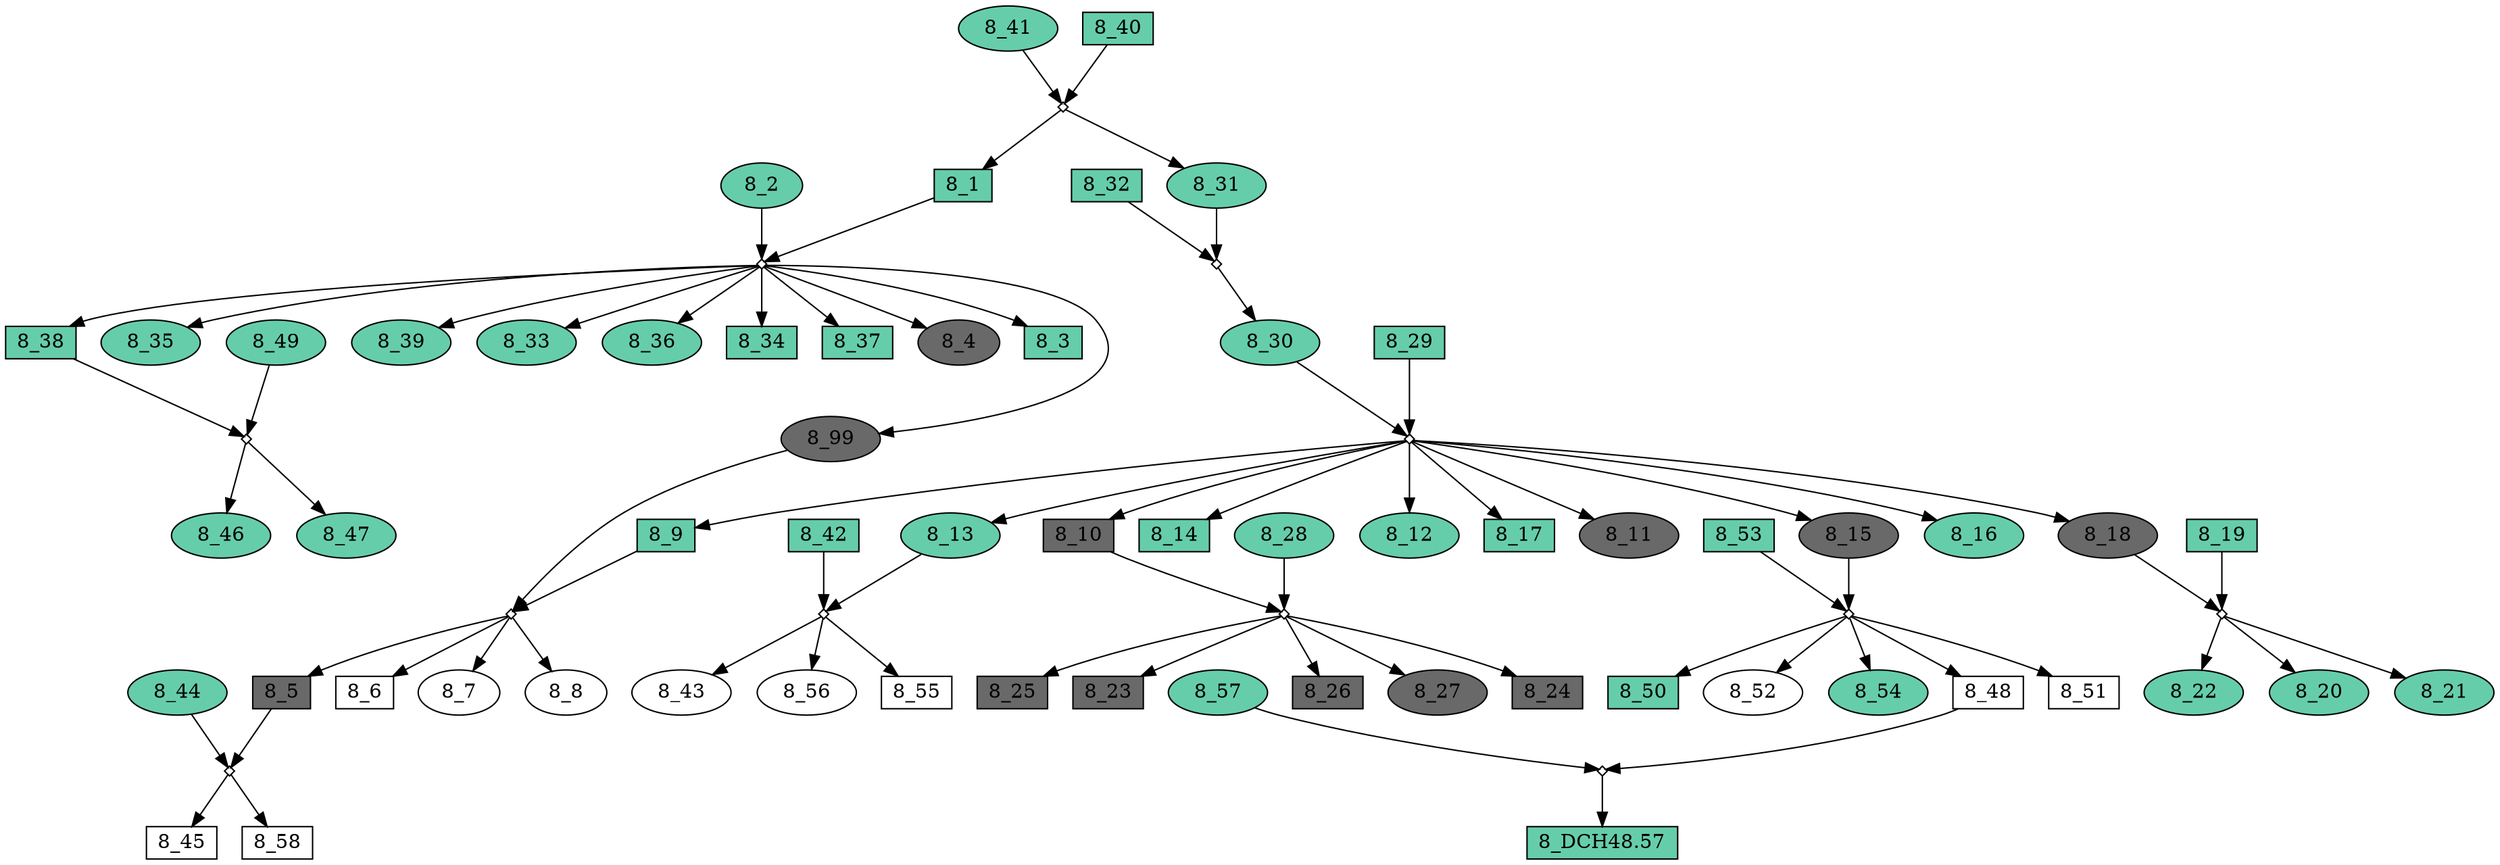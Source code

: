 digraph {
	"8_7" [shape=box fillcolor=white fontcolor=black height=0.3 regular=0 shape=ellipse style=filled width=0.5]
	"8_9x8_99" -> "8_7"
	"8_17" [shape=box fillcolor=aquamarine3 fontcolor=black height=0.3 regular=0 shape=box style=filled width=0.5]
	"8_29x8_30" -> "8_17"
	"8_30" [shape=box fillcolor=aquamarine3 fontcolor=black height=0.3 regular=0 shape=ellipse style=filled width=0.5]
	"8_32x8_31" -> "8_30"
	"8_30" -> "8_29x8_30"
	"8_29" [shape=box fillcolor=aquamarine3 fontcolor=black height=0.3 regular=0 shape=box style=filled width=0.5]
	"8_29" -> "8_29x8_30"
	"8_11" [shape=box fillcolor=dimgrey fontcolor=black height=0.3 regular=0 shape=ellipse style=filled width=0.5]
	"8_29x8_30" -> "8_11"
	"8_10" [shape=box fillcolor=dimgrey fontcolor=black height=0.3 regular=0 shape=box style=filled width=0.5]
	"8_29x8_30" -> "8_10"
	"8_10" -> "8_10x8_28"
	"8_8" [shape=box fillcolor=white fontcolor=black height=0.3 regular=0 shape=ellipse style=filled width=0.5]
	"8_9x8_99" -> "8_8"
	"8_4" [shape=box fillcolor=dimgrey fontcolor=black height=0.3 regular=0 shape=ellipse style=filled width=0.5]
	"8_1x8_2" -> "8_4"
	"8_3" [shape=box fillcolor=aquamarine3 fontcolor=black height=0.3 regular=0 shape=box style=filled width=0.5]
	"8_1x8_2" -> "8_3"
	"8_2" [shape=box fillcolor=aquamarine3 fontcolor=black height=0.3 regular=0 shape=ellipse style=filled width=0.5]
	"8_2" -> "8_1x8_2"
	"8_31" [shape=box fillcolor=aquamarine3 fontcolor=black height=0.3 regular=0 shape=ellipse style=filled width=0.5]
	"8_40x8_41" -> "8_31"
	"8_31" -> "8_32x8_31"
	"8_32" [shape=box fillcolor=aquamarine3 fontcolor=black height=0.3 regular=0 shape=box style=filled width=0.5]
	"8_32" -> "8_32x8_31"
	"8_41" [shape=box fillcolor=aquamarine3 fontcolor=black height=0.3 regular=0 shape=ellipse style=filled width=0.5]
	"8_41" -> "8_40x8_41"
	"8_99" [shape=box fillcolor=dimgrey fontcolor=black height=0.3 regular=0 shape=ellipse style=filled width=0.5]
	"8_1x8_2" -> "8_99"
	"8_99" -> "8_9x8_99"
	"8_40" [shape=box fillcolor=aquamarine3 fontcolor=black height=0.3 regular=0 shape=box style=filled width=0.5]
	"8_40" -> "8_40x8_41"
	"8_9" [shape=box fillcolor=aquamarine3 fontcolor=black height=0.3 regular=0 shape=box style=filled width=0.5]
	"8_29x8_30" -> "8_9"
	"8_9" -> "8_9x8_99"
	"8_35" [shape=box fillcolor=aquamarine3 fontcolor=black height=0.3 regular=0 shape=ellipse style=filled width=0.5]
	"8_1x8_2" -> "8_35"
	"8_38" [shape=box fillcolor=aquamarine3 fontcolor=black height=0.3 regular=0 shape=box style=filled width=0.5]
	"8_1x8_2" -> "8_38"
	"8_38" -> "8_38x8_49"
	"8_39" [shape=box fillcolor=aquamarine3 fontcolor=black height=0.3 regular=0 shape=ellipse style=filled width=0.5]
	"8_1x8_2" -> "8_39"
	"8_33" [shape=box fillcolor=aquamarine3 fontcolor=black height=0.3 regular=0 shape=ellipse style=filled width=0.5]
	"8_1x8_2" -> "8_33"
	"8_36" [shape=box fillcolor=aquamarine3 fontcolor=black height=0.3 regular=0 shape=ellipse style=filled width=0.5]
	"8_1x8_2" -> "8_36"
	"8_34" [shape=box fillcolor=aquamarine3 fontcolor=black height=0.3 regular=0 shape=box style=filled width=0.5]
	"8_1x8_2" -> "8_34"
	"8_37" [shape=box fillcolor=aquamarine3 fontcolor=black height=0.3 regular=0 shape=box style=filled width=0.5]
	"8_1x8_2" -> "8_37"
	"8_19" [shape=box fillcolor=aquamarine3 fontcolor=black height=0.3 regular=0 shape=box style=filled width=0.5]
	"8_19" -> "8_19x8_18"
	"8_21" [shape=box fillcolor=aquamarine3 fontcolor=black height=0.3 regular=0 shape=ellipse style=filled width=0.5]
	"8_19x8_18" -> "8_21"
	"8_22" [shape=box fillcolor=aquamarine3 fontcolor=black height=0.3 regular=0 shape=ellipse style=filled width=0.5]
	"8_19x8_18" -> "8_22"
	"8_28" [shape=box fillcolor=aquamarine3 fontcolor=black height=0.3 regular=0 shape=ellipse style=filled width=0.5]
	"8_28" -> "8_10x8_28"
	"8_20" [shape=box fillcolor=aquamarine3 fontcolor=black height=0.3 regular=0 shape=ellipse style=filled width=0.5]
	"8_19x8_18" -> "8_20"
	"8_42" [shape=box fillcolor=aquamarine3 fontcolor=black height=0.3 regular=0 shape=box style=filled width=0.5]
	"8_42" -> "8_42x8_13"
	"8_44" [shape=box fillcolor=aquamarine3 fontcolor=black height=0.3 regular=0 shape=ellipse style=filled width=0.5]
	"8_44" -> "8_5x8_44"
	"8_16" [shape=box fillcolor=aquamarine3 fontcolor=black height=0.3 regular=0 shape=ellipse style=filled width=0.5]
	"8_29x8_30" -> "8_16"
	"8_5" [shape=box fillcolor=dimgrey fontcolor=black height=0.3 regular=0 shape=box style=filled width=0.5]
	"8_9x8_99" -> "8_5"
	"8_5" -> "8_5x8_44"
	"8_58" [shape=box fillcolor=white fontcolor=black height=0.3 regular=0 shape=box style=filled width=0.5]
	"8_5x8_44" -> "8_58"
	"8_48" [shape=box fillcolor=white fontcolor=black height=0.3 regular=0 shape=box style=filled width=0.5]
	"8_53x8_15" -> "8_48"
	"8_48" -> "8_48x8_57"
	"8_27" [shape=box fillcolor=dimgrey fontcolor=black height=0.3 regular=0 shape=ellipse style=filled width=0.5]
	"8_10x8_28" -> "8_27"
	"8_24" [shape=box fillcolor=dimgrey fontcolor=black height=0.3 regular=0 shape=box style=filled width=0.5]
	"8_10x8_28" -> "8_24"
	"8_25" [shape=box fillcolor=dimgrey fontcolor=black height=0.3 regular=0 shape=box style=filled width=0.5]
	"8_10x8_28" -> "8_25"
	"8_15" [shape=box fillcolor=dimgrey fontcolor=black height=0.3 regular=0 shape=ellipse style=filled width=0.5]
	"8_29x8_30" -> "8_15"
	"8_15" -> "8_53x8_15"
	"8_6" [shape=box fillcolor=white fontcolor=black height=0.3 regular=0 shape=box style=filled width=0.5]
	"8_9x8_99" -> "8_6"
	"8_23" [shape=box fillcolor=dimgrey fontcolor=black height=0.3 regular=0 shape=box style=filled width=0.5]
	"8_10x8_28" -> "8_23"
	"8_18" [shape=box fillcolor=dimgrey fontcolor=black height=0.3 regular=0 shape=ellipse style=filled width=0.5]
	"8_29x8_30" -> "8_18"
	"8_18" -> "8_19x8_18"
	"8_43" [shape=box fillcolor=white fontcolor=black height=0.3 regular=0 shape=ellipse style=filled width=0.5]
	"8_42x8_13" -> "8_43"
	"8_DCH48.57" [shape=box fillcolor=aquamarine3 fontcolor=black height=0.3 regular=0 shape=polygon style=filled width=0.5]
	"8_48x8_57" -> "8_DCH48.57"
	"8_56" [shape=box fillcolor=white fontcolor=black height=0.3 regular=0 shape=ellipse style=filled width=0.5]
	"8_42x8_13" -> "8_56"
	"8_55" [shape=box fillcolor=white fontcolor=black height=0.3 regular=0 shape=box style=filled width=0.5]
	"8_42x8_13" -> "8_55"
	"8_47" [shape=box fillcolor=aquamarine3 fontcolor=black height=0.3 regular=0 shape=ellipse style=filled width=0.5]
	"8_38x8_49" -> "8_47"
	"8_46" [shape=box fillcolor=aquamarine3 fontcolor=black height=0.3 regular=0 shape=ellipse style=filled width=0.5]
	"8_38x8_49" -> "8_46"
	"8_49" [shape=box fillcolor=aquamarine3 fontcolor=black height=0.3 regular=0 shape=ellipse style=filled width=0.5]
	"8_49" -> "8_38x8_49"
	"8_51" [shape=box fillcolor=white fontcolor=black height=0.3 regular=0 shape=box style=filled width=0.5]
	"8_53x8_15" -> "8_51"
	"8_50" [shape=box fillcolor=aquamarine3 fontcolor=black height=0.3 regular=0 shape=box style=filled width=0.5]
	"8_53x8_15" -> "8_50"
	"8_52" [shape=box fillcolor=white fontcolor=black height=0.3 regular=0 shape=ellipse style=filled width=0.5]
	"8_53x8_15" -> "8_52"
	"8_54" [shape=box fillcolor=aquamarine3 fontcolor=black height=0.3 regular=0 shape=ellipse style=filled width=0.5]
	"8_53x8_15" -> "8_54"
	"8_53" [shape=box fillcolor=aquamarine3 fontcolor=black height=0.3 regular=0 shape=box style=filled width=0.5]
	"8_53" -> "8_53x8_15"
	"8_45" [shape=box fillcolor=white fontcolor=black height=0.3 regular=0 shape=box style=filled width=0.5]
	"8_5x8_44" -> "8_45"
	"8_57" [shape=box fillcolor=aquamarine3 fontcolor=black height=0.3 regular=0 shape=ellipse style=filled width=0.5]
	"8_57" -> "8_48x8_57"
	"8_26" [shape=box fillcolor=dimgrey fontcolor=black height=0.3 regular=0 shape=box style=filled width=0.5]
	"8_10x8_28" -> "8_26"
	"8_1" [shape=box fillcolor=aquamarine3 fontcolor=black height=0.3 regular=0 shape=box style=filled width=0.5]
	"8_40x8_41" -> "8_1"
	"8_1" -> "8_1x8_2"
	"8_14" [shape=box fillcolor=aquamarine3 fontcolor=black height=0.3 regular=0 shape=box style=filled width=0.5]
	"8_29x8_30" -> "8_14"
	"8_13" [shape=box fillcolor=aquamarine3 fontcolor=black height=0.3 regular=0 shape=ellipse style=filled width=0.5]
	"8_29x8_30" -> "8_13"
	"8_13" -> "8_42x8_13"
	"8_12" [shape=box fillcolor=aquamarine3 fontcolor=black height=0.3 regular=0 shape=ellipse style=filled width=0.5]
	"8_29x8_30" -> "8_12"
	"8_29x8_30" [label="" height=.1 shape=diamond width=.1]
	"8_9x8_99" [label="" height=.1 shape=diamond width=.1]
	"8_40x8_41" [label="" height=.1 shape=diamond width=.1]
	"8_19x8_18" [label="" height=.1 shape=diamond width=.1]
	"8_48x8_57" [label="" height=.1 shape=diamond width=.1]
	"8_38x8_49" [label="" height=.1 shape=diamond width=.1]
	"8_32x8_31" [label="" height=.1 shape=diamond width=.1]
	"8_42x8_13" [label="" height=.1 shape=diamond width=.1]
	"8_53x8_15" [label="" height=.1 shape=diamond width=.1]
	"8_10x8_28" [label="" height=.1 shape=diamond width=.1]
	"8_1x8_2" [label="" height=.1 shape=diamond width=.1]
	"8_5x8_44" [label="" height=.1 shape=diamond width=.1]
}
